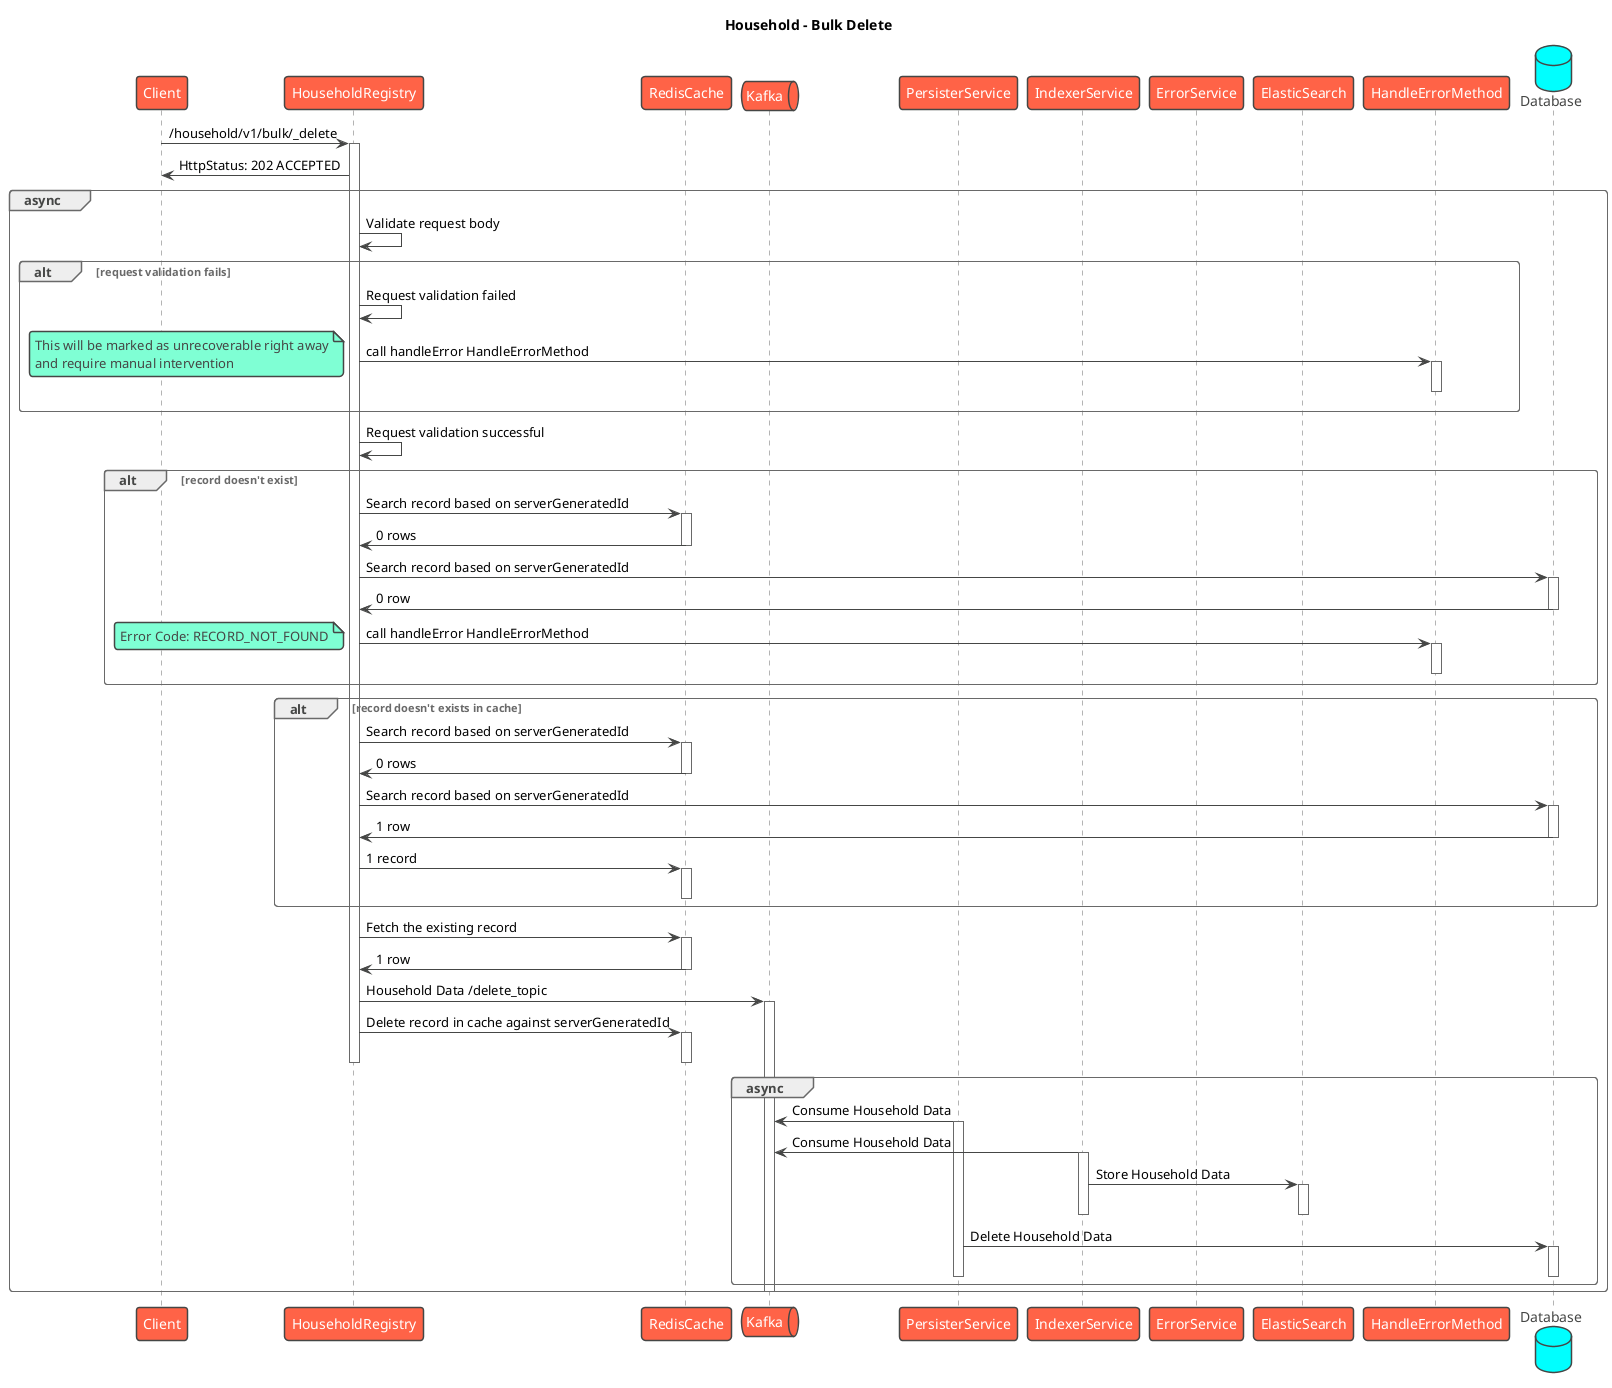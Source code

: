 @startuml
title Household - Bulk Delete
!theme vibrant
participant Client as c
participant HouseholdRegistry as s
participant RedisCache as rc
queue Kafka as k
participant PersisterService as prs
participant IndexerService as idx
participant ErrorService as es
participant ElasticSearch as el
participant HandleErrorMethod as he
database Database as db
c -> s : /household/v1/bulk/_delete

activate s
s -> c: HttpStatus: 202 ACCEPTED
Group async
    s -> s: Validate request body
    alt request validation fails
        s -> s: Request validation failed
        s -> he: call handleError HandleErrorMethod
            activate he
            deactivate he
            note left
                This will be marked as unrecoverable right away
                and require manual intervention
            end note
    end
    s -> s: Request validation successful
    alt record doesn't exist
        s -> rc: Search record based on serverGeneratedId
        activate rc
        rc -> s: 0 rows
        deactivate rc
        s -> db: Search record based on serverGeneratedId
        activate db
        db -> s: 0 row
        deactivate db
        s -> he: call handleError HandleErrorMethod
        activate he
        deactivate he
        note left
          Error Code: RECORD_NOT_FOUND
        end note
    end
    alt record doesn't exists in cache
        s -> rc: Search record based on serverGeneratedId
        activate rc
        rc -> s: 0 rows
        deactivate rc
        s -> db: Search record based on serverGeneratedId
        activate db
        db -> s: 1 row
        deactivate db
        s -> rc: 1 record
        activate rc
        deactivate rc
    end
    s -> rc: Fetch the existing record
    activate rc
    rc -> s: 1 row
    deactivate rc
    s -> k: Household Data /delete_topic
    activate k
    s -> rc: Delete record in cache against serverGeneratedId
    activate rc
    deactivate rc

    deactivate s
    group async
        prs -> k: Consume Household Data
        activate prs
        idx -> k: Consume Household Data
        activate idx
        idx -> el: Store Household Data
        activate el
        deactivate el
        deactivate idx
        prs -> db: Delete Household Data
        activate db
        deactivate db
        deactivate prs
    end
    deactivate k
end
@enduml